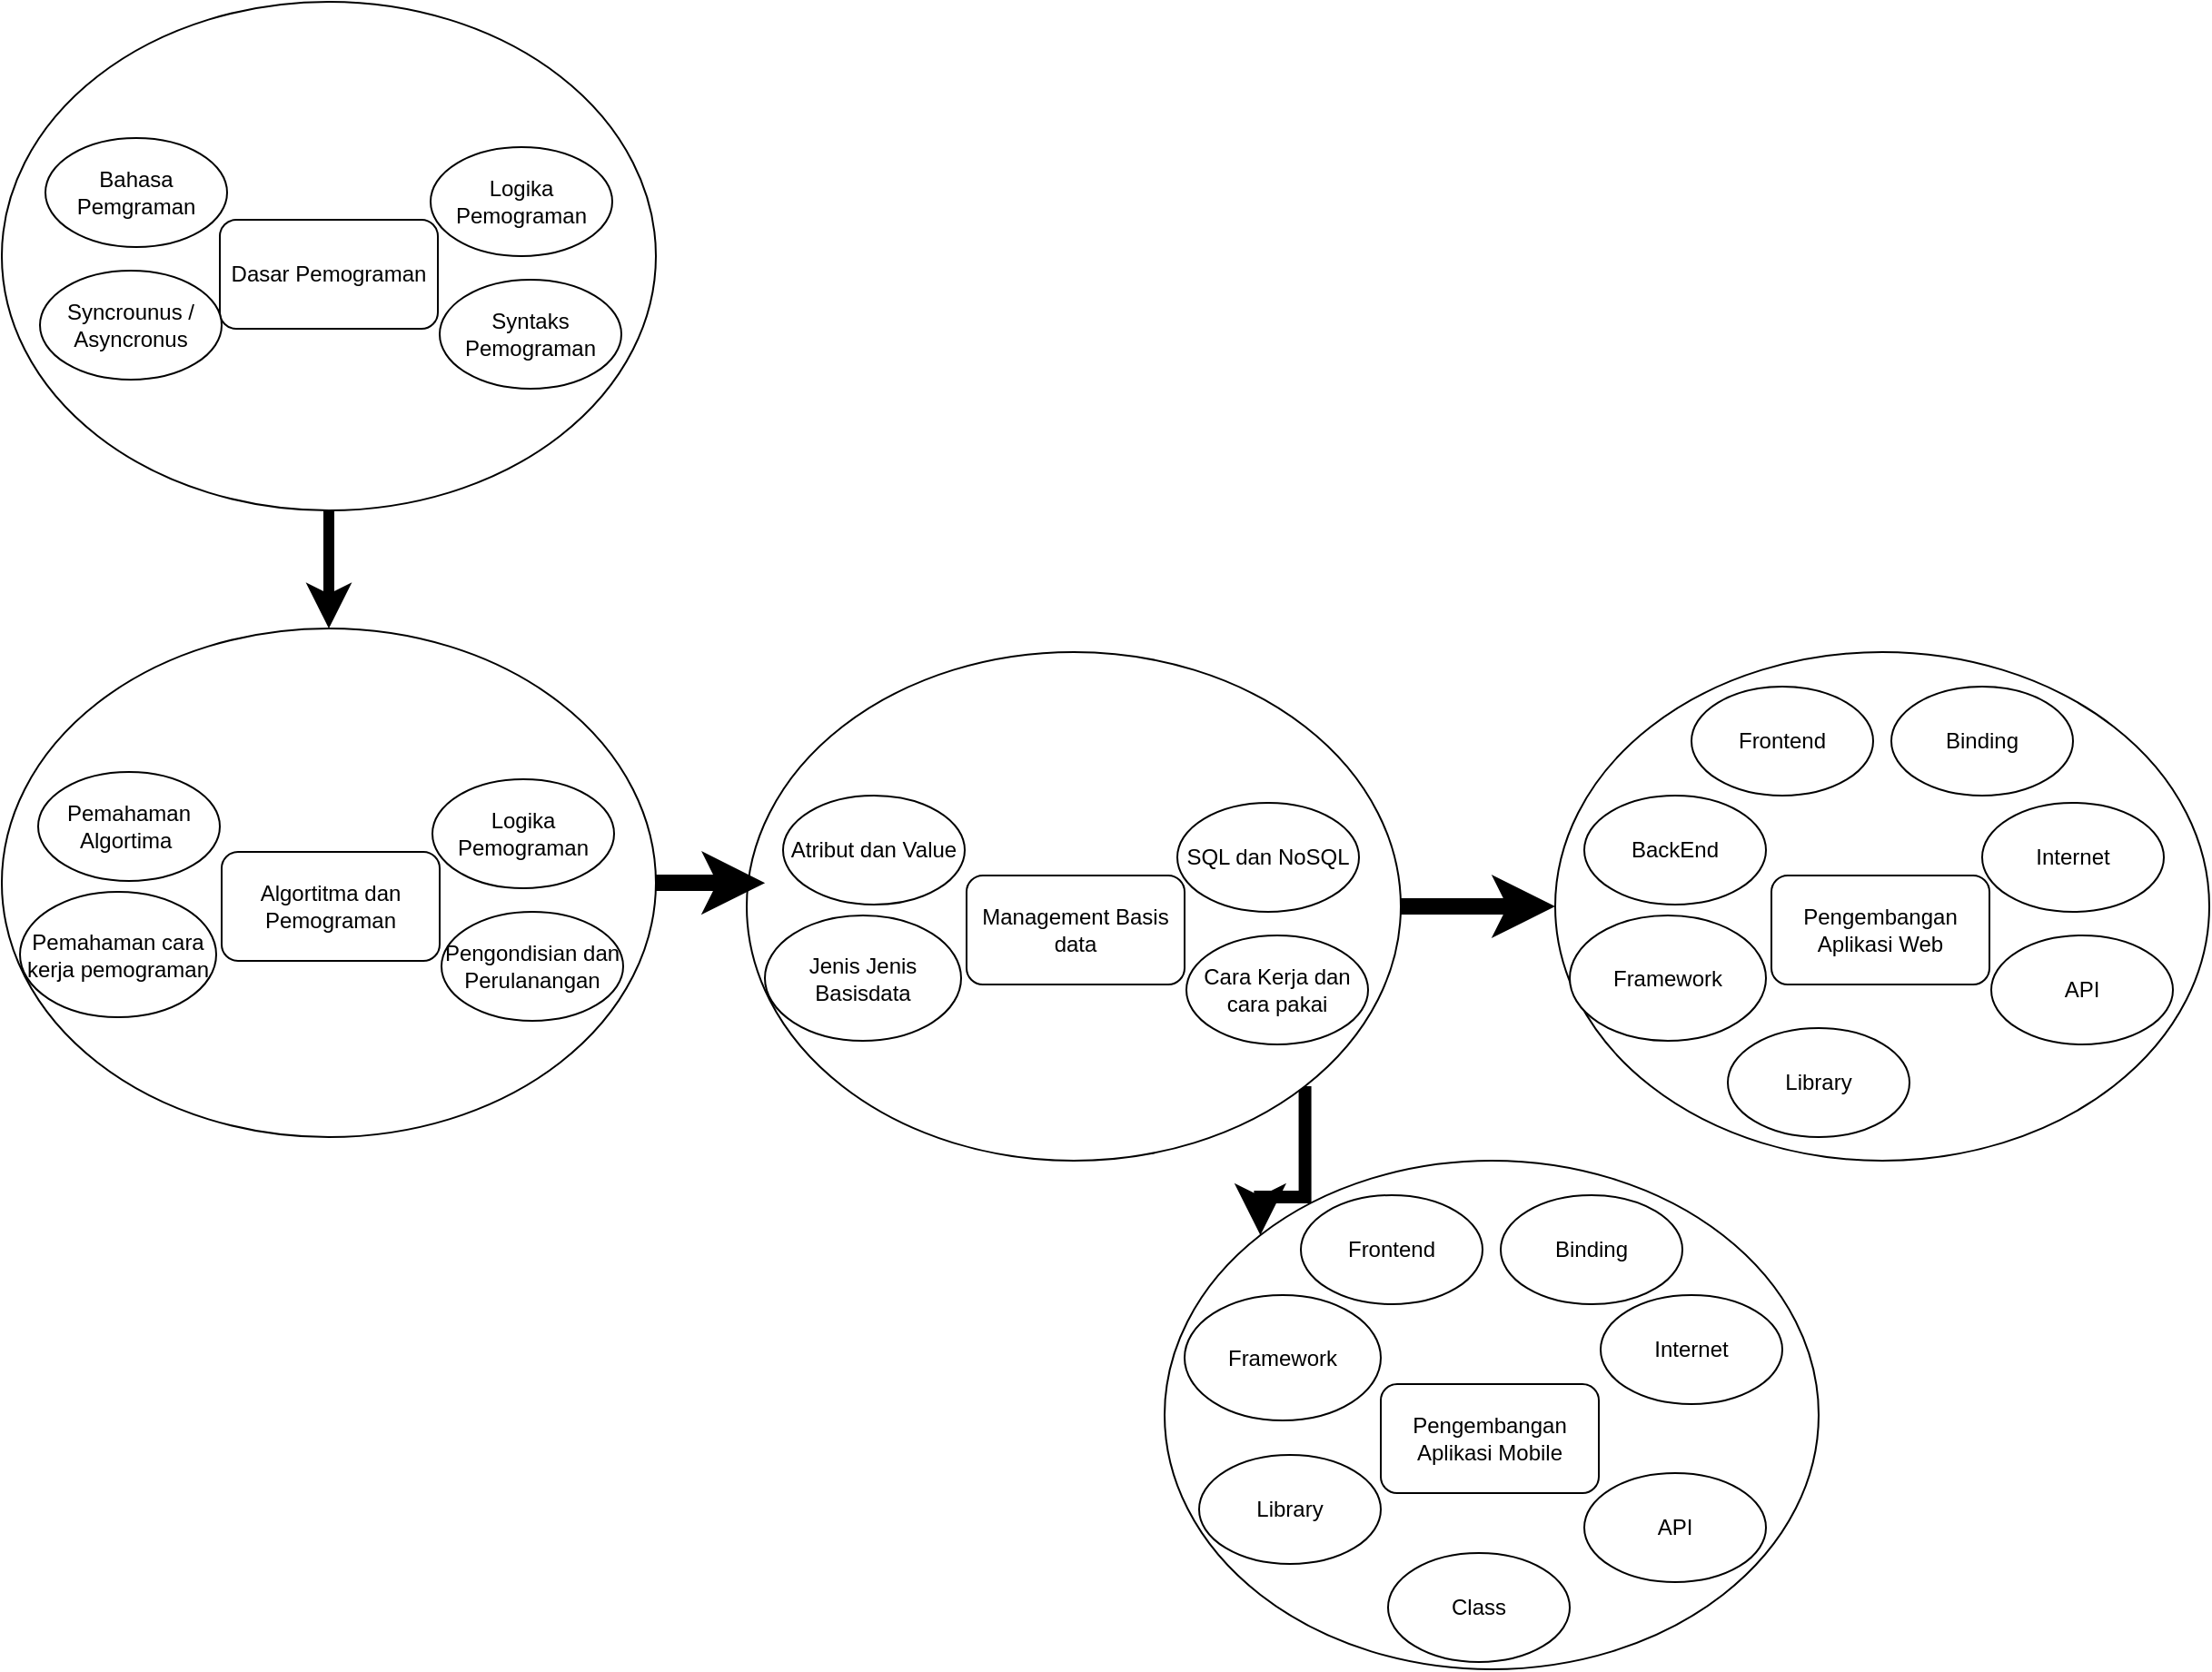 <mxfile version="22.0.6" type="github">
  <diagram name="Page-1" id="x0ZHJoo8p487G2uLqanZ">
    <mxGraphModel dx="1502" dy="925" grid="1" gridSize="10" guides="1" tooltips="1" connect="1" arrows="1" fold="1" page="1" pageScale="1" pageWidth="850" pageHeight="1100" math="0" shadow="0">
      <root>
        <mxCell id="0" />
        <mxCell id="1" parent="0" />
        <mxCell id="7Y25r95ySrGOq59f17NB-15" style="edgeStyle=orthogonalEdgeStyle;rounded=0;orthogonalLoop=1;jettySize=auto;html=1;strokeWidth=6;" edge="1" parent="1" source="7Y25r95ySrGOq59f17NB-6" target="7Y25r95ySrGOq59f17NB-7">
          <mxGeometry relative="1" as="geometry" />
        </mxCell>
        <mxCell id="7Y25r95ySrGOq59f17NB-6" value="" style="ellipse;whiteSpace=wrap;html=1;" vertex="1" parent="1">
          <mxGeometry x="40" y="10" width="360" height="280" as="geometry" />
        </mxCell>
        <mxCell id="7Y25r95ySrGOq59f17NB-1" value="Dasar Pemograman" style="rounded=1;whiteSpace=wrap;html=1;" vertex="1" parent="1">
          <mxGeometry x="160" y="130" width="120" height="60" as="geometry" />
        </mxCell>
        <mxCell id="7Y25r95ySrGOq59f17NB-2" value="Logika Pemograman" style="ellipse;whiteSpace=wrap;html=1;" vertex="1" parent="1">
          <mxGeometry x="276" y="90" width="100" height="60" as="geometry" />
        </mxCell>
        <mxCell id="7Y25r95ySrGOq59f17NB-3" value="Syntaks Pemograman" style="ellipse;whiteSpace=wrap;html=1;" vertex="1" parent="1">
          <mxGeometry x="281" y="163" width="100" height="60" as="geometry" />
        </mxCell>
        <mxCell id="7Y25r95ySrGOq59f17NB-4" value="Bahasa Pemgraman" style="ellipse;whiteSpace=wrap;html=1;" vertex="1" parent="1">
          <mxGeometry x="64" y="85" width="100" height="60" as="geometry" />
        </mxCell>
        <mxCell id="7Y25r95ySrGOq59f17NB-5" value="Syncrounus / Asyncronus" style="ellipse;whiteSpace=wrap;html=1;" vertex="1" parent="1">
          <mxGeometry x="61" y="158" width="100" height="60" as="geometry" />
        </mxCell>
        <mxCell id="7Y25r95ySrGOq59f17NB-7" value="" style="ellipse;whiteSpace=wrap;html=1;" vertex="1" parent="1">
          <mxGeometry x="40" y="355" width="360" height="280" as="geometry" />
        </mxCell>
        <mxCell id="7Y25r95ySrGOq59f17NB-8" value="Algortitma dan Pemograman" style="rounded=1;whiteSpace=wrap;html=1;" vertex="1" parent="1">
          <mxGeometry x="161" y="478" width="120" height="60" as="geometry" />
        </mxCell>
        <mxCell id="7Y25r95ySrGOq59f17NB-9" value="Logika Pemograman" style="ellipse;whiteSpace=wrap;html=1;" vertex="1" parent="1">
          <mxGeometry x="277" y="438" width="100" height="60" as="geometry" />
        </mxCell>
        <mxCell id="7Y25r95ySrGOq59f17NB-10" value="Pengondisian dan Perulanangan" style="ellipse;whiteSpace=wrap;html=1;" vertex="1" parent="1">
          <mxGeometry x="282" y="511" width="100" height="60" as="geometry" />
        </mxCell>
        <mxCell id="7Y25r95ySrGOq59f17NB-11" value="Pemahaman Algortima&amp;nbsp;" style="ellipse;whiteSpace=wrap;html=1;" vertex="1" parent="1">
          <mxGeometry x="60" y="434" width="100" height="60" as="geometry" />
        </mxCell>
        <mxCell id="7Y25r95ySrGOq59f17NB-12" value="Pemahaman cara kerja pemograman" style="ellipse;whiteSpace=wrap;html=1;" vertex="1" parent="1">
          <mxGeometry x="50" y="500" width="108" height="69" as="geometry" />
        </mxCell>
        <mxCell id="7Y25r95ySrGOq59f17NB-29" style="edgeStyle=orthogonalEdgeStyle;rounded=0;orthogonalLoop=1;jettySize=auto;html=1;exitX=1;exitY=0.5;exitDx=0;exitDy=0;strokeWidth=9;" edge="1" parent="1" source="7Y25r95ySrGOq59f17NB-16" target="7Y25r95ySrGOq59f17NB-23">
          <mxGeometry relative="1" as="geometry">
            <mxPoint x="863.0" y="508" as="sourcePoint" />
          </mxGeometry>
        </mxCell>
        <mxCell id="7Y25r95ySrGOq59f17NB-42" style="edgeStyle=orthogonalEdgeStyle;rounded=0;orthogonalLoop=1;jettySize=auto;html=1;exitX=1;exitY=1;exitDx=0;exitDy=0;entryX=0;entryY=0;entryDx=0;entryDy=0;strokeWidth=7;" edge="1" parent="1" source="7Y25r95ySrGOq59f17NB-16" target="7Y25r95ySrGOq59f17NB-33">
          <mxGeometry relative="1" as="geometry" />
        </mxCell>
        <mxCell id="7Y25r95ySrGOq59f17NB-16" value="" style="ellipse;whiteSpace=wrap;html=1;" vertex="1" parent="1">
          <mxGeometry x="450" y="368" width="360" height="280" as="geometry" />
        </mxCell>
        <mxCell id="7Y25r95ySrGOq59f17NB-17" value="Management Basis data" style="rounded=1;whiteSpace=wrap;html=1;" vertex="1" parent="1">
          <mxGeometry x="571" y="491" width="120" height="60" as="geometry" />
        </mxCell>
        <mxCell id="7Y25r95ySrGOq59f17NB-18" value="SQL dan NoSQL" style="ellipse;whiteSpace=wrap;html=1;" vertex="1" parent="1">
          <mxGeometry x="687" y="451" width="100" height="60" as="geometry" />
        </mxCell>
        <mxCell id="7Y25r95ySrGOq59f17NB-19" value="Cara Kerja dan cara pakai" style="ellipse;whiteSpace=wrap;html=1;" vertex="1" parent="1">
          <mxGeometry x="692" y="524" width="100" height="60" as="geometry" />
        </mxCell>
        <mxCell id="7Y25r95ySrGOq59f17NB-20" value="Atribut dan Value" style="ellipse;whiteSpace=wrap;html=1;" vertex="1" parent="1">
          <mxGeometry x="470" y="447" width="100" height="60" as="geometry" />
        </mxCell>
        <mxCell id="7Y25r95ySrGOq59f17NB-21" value="Jenis Jenis Basisdata" style="ellipse;whiteSpace=wrap;html=1;" vertex="1" parent="1">
          <mxGeometry x="460" y="513" width="108" height="69" as="geometry" />
        </mxCell>
        <mxCell id="7Y25r95ySrGOq59f17NB-22" style="edgeStyle=orthogonalEdgeStyle;rounded=0;orthogonalLoop=1;jettySize=auto;html=1;entryX=0.028;entryY=0.454;entryDx=0;entryDy=0;entryPerimeter=0;strokeWidth=9;" edge="1" parent="1" source="7Y25r95ySrGOq59f17NB-7" target="7Y25r95ySrGOq59f17NB-16">
          <mxGeometry relative="1" as="geometry" />
        </mxCell>
        <mxCell id="7Y25r95ySrGOq59f17NB-23" value="" style="ellipse;whiteSpace=wrap;html=1;" vertex="1" parent="1">
          <mxGeometry x="895" y="368" width="360" height="280" as="geometry" />
        </mxCell>
        <mxCell id="7Y25r95ySrGOq59f17NB-24" value="Pengembangan Aplikasi Web" style="rounded=1;whiteSpace=wrap;html=1;" vertex="1" parent="1">
          <mxGeometry x="1014" y="491" width="120" height="60" as="geometry" />
        </mxCell>
        <mxCell id="7Y25r95ySrGOq59f17NB-25" value="Internet" style="ellipse;whiteSpace=wrap;html=1;" vertex="1" parent="1">
          <mxGeometry x="1130" y="451" width="100" height="60" as="geometry" />
        </mxCell>
        <mxCell id="7Y25r95ySrGOq59f17NB-26" value="API" style="ellipse;whiteSpace=wrap;html=1;" vertex="1" parent="1">
          <mxGeometry x="1135" y="524" width="100" height="60" as="geometry" />
        </mxCell>
        <mxCell id="7Y25r95ySrGOq59f17NB-27" value="BackEnd" style="ellipse;whiteSpace=wrap;html=1;" vertex="1" parent="1">
          <mxGeometry x="911" y="447" width="100" height="60" as="geometry" />
        </mxCell>
        <mxCell id="7Y25r95ySrGOq59f17NB-28" value="Framework" style="ellipse;whiteSpace=wrap;html=1;" vertex="1" parent="1">
          <mxGeometry x="903" y="513" width="108" height="69" as="geometry" />
        </mxCell>
        <mxCell id="7Y25r95ySrGOq59f17NB-30" value="Frontend" style="ellipse;whiteSpace=wrap;html=1;" vertex="1" parent="1">
          <mxGeometry x="970" y="387" width="100" height="60" as="geometry" />
        </mxCell>
        <mxCell id="7Y25r95ySrGOq59f17NB-31" value="Binding" style="ellipse;whiteSpace=wrap;html=1;" vertex="1" parent="1">
          <mxGeometry x="1080" y="387" width="100" height="60" as="geometry" />
        </mxCell>
        <mxCell id="7Y25r95ySrGOq59f17NB-32" value="Library" style="ellipse;whiteSpace=wrap;html=1;" vertex="1" parent="1">
          <mxGeometry x="990" y="575" width="100" height="60" as="geometry" />
        </mxCell>
        <mxCell id="7Y25r95ySrGOq59f17NB-33" value="" style="ellipse;whiteSpace=wrap;html=1;" vertex="1" parent="1">
          <mxGeometry x="680" y="648" width="360" height="280" as="geometry" />
        </mxCell>
        <mxCell id="7Y25r95ySrGOq59f17NB-34" value="Pengembangan Aplikasi Mobile" style="rounded=1;whiteSpace=wrap;html=1;" vertex="1" parent="1">
          <mxGeometry x="799" y="771" width="120" height="60" as="geometry" />
        </mxCell>
        <mxCell id="7Y25r95ySrGOq59f17NB-35" value="Internet" style="ellipse;whiteSpace=wrap;html=1;" vertex="1" parent="1">
          <mxGeometry x="920" y="722" width="100" height="60" as="geometry" />
        </mxCell>
        <mxCell id="7Y25r95ySrGOq59f17NB-36" value="API" style="ellipse;whiteSpace=wrap;html=1;" vertex="1" parent="1">
          <mxGeometry x="911" y="820" width="100" height="60" as="geometry" />
        </mxCell>
        <mxCell id="7Y25r95ySrGOq59f17NB-38" value="Framework" style="ellipse;whiteSpace=wrap;html=1;" vertex="1" parent="1">
          <mxGeometry x="691" y="722" width="108" height="69" as="geometry" />
        </mxCell>
        <mxCell id="7Y25r95ySrGOq59f17NB-39" value="Frontend" style="ellipse;whiteSpace=wrap;html=1;" vertex="1" parent="1">
          <mxGeometry x="755" y="667" width="100" height="60" as="geometry" />
        </mxCell>
        <mxCell id="7Y25r95ySrGOq59f17NB-40" value="Binding" style="ellipse;whiteSpace=wrap;html=1;" vertex="1" parent="1">
          <mxGeometry x="865" y="667" width="100" height="60" as="geometry" />
        </mxCell>
        <mxCell id="7Y25r95ySrGOq59f17NB-41" value="Library" style="ellipse;whiteSpace=wrap;html=1;" vertex="1" parent="1">
          <mxGeometry x="699" y="810" width="100" height="60" as="geometry" />
        </mxCell>
        <mxCell id="7Y25r95ySrGOq59f17NB-43" value="Class" style="ellipse;whiteSpace=wrap;html=1;" vertex="1" parent="1">
          <mxGeometry x="803" y="864" width="100" height="60" as="geometry" />
        </mxCell>
      </root>
    </mxGraphModel>
  </diagram>
</mxfile>
